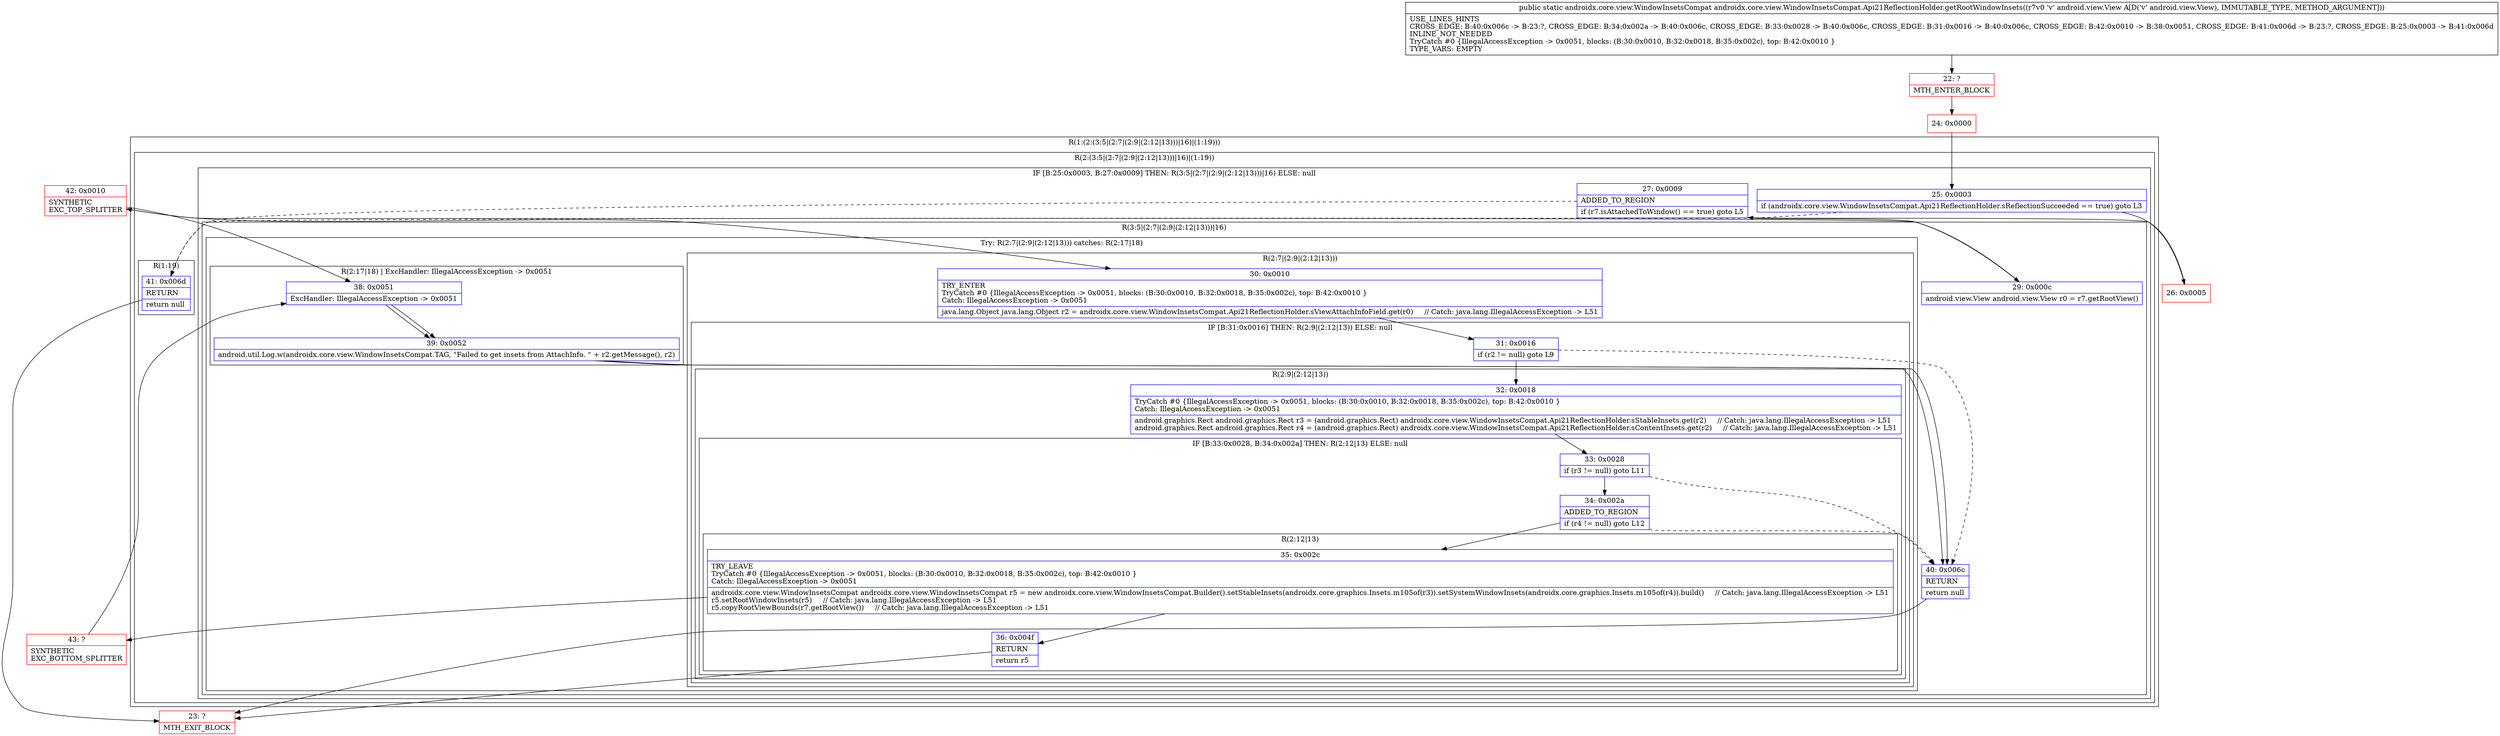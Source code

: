 digraph "CFG forandroidx.core.view.WindowInsetsCompat.Api21ReflectionHolder.getRootWindowInsets(Landroid\/view\/View;)Landroidx\/core\/view\/WindowInsetsCompat;" {
subgraph cluster_Region_522245915 {
label = "R(1:(2:(3:5|(2:7|(2:9|(2:12|13)))|16)|(1:19)))";
node [shape=record,color=blue];
subgraph cluster_Region_28845657 {
label = "R(2:(3:5|(2:7|(2:9|(2:12|13)))|16)|(1:19))";
node [shape=record,color=blue];
subgraph cluster_IfRegion_1805955887 {
label = "IF [B:25:0x0003, B:27:0x0009] THEN: R(3:5|(2:7|(2:9|(2:12|13)))|16) ELSE: null";
node [shape=record,color=blue];
Node_25 [shape=record,label="{25\:\ 0x0003|if (androidx.core.view.WindowInsetsCompat.Api21ReflectionHolder.sReflectionSucceeded == true) goto L3\l}"];
Node_27 [shape=record,label="{27\:\ 0x0009|ADDED_TO_REGION\l|if (r7.isAttachedToWindow() == true) goto L5\l}"];
subgraph cluster_Region_610932949 {
label = "R(3:5|(2:7|(2:9|(2:12|13)))|16)";
node [shape=record,color=blue];
Node_29 [shape=record,label="{29\:\ 0x000c|android.view.View android.view.View r0 = r7.getRootView()\l}"];
subgraph cluster_TryCatchRegion_1577186733 {
label = "Try: R(2:7|(2:9|(2:12|13))) catches: R(2:17|18)";
node [shape=record,color=blue];
subgraph cluster_Region_762033629 {
label = "R(2:7|(2:9|(2:12|13)))";
node [shape=record,color=blue];
Node_30 [shape=record,label="{30\:\ 0x0010|TRY_ENTER\lTryCatch #0 \{IllegalAccessException \-\> 0x0051, blocks: (B:30:0x0010, B:32:0x0018, B:35:0x002c), top: B:42:0x0010 \}\lCatch: IllegalAccessException \-\> 0x0051\l|java.lang.Object java.lang.Object r2 = androidx.core.view.WindowInsetsCompat.Api21ReflectionHolder.sViewAttachInfoField.get(r0)     \/\/ Catch: java.lang.IllegalAccessException \-\> L51\l}"];
subgraph cluster_IfRegion_272274874 {
label = "IF [B:31:0x0016] THEN: R(2:9|(2:12|13)) ELSE: null";
node [shape=record,color=blue];
Node_31 [shape=record,label="{31\:\ 0x0016|if (r2 != null) goto L9\l}"];
subgraph cluster_Region_2094778563 {
label = "R(2:9|(2:12|13))";
node [shape=record,color=blue];
Node_32 [shape=record,label="{32\:\ 0x0018|TryCatch #0 \{IllegalAccessException \-\> 0x0051, blocks: (B:30:0x0010, B:32:0x0018, B:35:0x002c), top: B:42:0x0010 \}\lCatch: IllegalAccessException \-\> 0x0051\l|android.graphics.Rect android.graphics.Rect r3 = (android.graphics.Rect) androidx.core.view.WindowInsetsCompat.Api21ReflectionHolder.sStableInsets.get(r2)     \/\/ Catch: java.lang.IllegalAccessException \-\> L51\landroid.graphics.Rect android.graphics.Rect r4 = (android.graphics.Rect) androidx.core.view.WindowInsetsCompat.Api21ReflectionHolder.sContentInsets.get(r2)     \/\/ Catch: java.lang.IllegalAccessException \-\> L51\l}"];
subgraph cluster_IfRegion_142859069 {
label = "IF [B:33:0x0028, B:34:0x002a] THEN: R(2:12|13) ELSE: null";
node [shape=record,color=blue];
Node_33 [shape=record,label="{33\:\ 0x0028|if (r3 != null) goto L11\l}"];
Node_34 [shape=record,label="{34\:\ 0x002a|ADDED_TO_REGION\l|if (r4 != null) goto L12\l}"];
subgraph cluster_Region_2016826029 {
label = "R(2:12|13)";
node [shape=record,color=blue];
Node_35 [shape=record,label="{35\:\ 0x002c|TRY_LEAVE\lTryCatch #0 \{IllegalAccessException \-\> 0x0051, blocks: (B:30:0x0010, B:32:0x0018, B:35:0x002c), top: B:42:0x0010 \}\lCatch: IllegalAccessException \-\> 0x0051\l|androidx.core.view.WindowInsetsCompat androidx.core.view.WindowInsetsCompat r5 = new androidx.core.view.WindowInsetsCompat.Builder().setStableInsets(androidx.core.graphics.Insets.m105of(r3)).setSystemWindowInsets(androidx.core.graphics.Insets.m105of(r4)).build()     \/\/ Catch: java.lang.IllegalAccessException \-\> L51\lr5.setRootWindowInsets(r5)     \/\/ Catch: java.lang.IllegalAccessException \-\> L51\lr5.copyRootViewBounds(r7.getRootView())     \/\/ Catch: java.lang.IllegalAccessException \-\> L51\l}"];
Node_36 [shape=record,label="{36\:\ 0x004f|RETURN\l|return r5\l}"];
}
}
}
}
}
subgraph cluster_Region_1191213433 {
label = "R(2:17|18) | ExcHandler: IllegalAccessException \-\> 0x0051\l";
node [shape=record,color=blue];
Node_38 [shape=record,label="{38\:\ 0x0051|ExcHandler: IllegalAccessException \-\> 0x0051\l}"];
Node_39 [shape=record,label="{39\:\ 0x0052|android.util.Log.w(androidx.core.view.WindowInsetsCompat.TAG, \"Failed to get insets from AttachInfo. \" + r2.getMessage(), r2)\l}"];
}
}
Node_40 [shape=record,label="{40\:\ 0x006c|RETURN\l|return null\l}"];
}
}
subgraph cluster_Region_122295598 {
label = "R(1:19)";
node [shape=record,color=blue];
Node_41 [shape=record,label="{41\:\ 0x006d|RETURN\l|return null\l}"];
}
}
}
subgraph cluster_Region_1191213433 {
label = "R(2:17|18) | ExcHandler: IllegalAccessException \-\> 0x0051\l";
node [shape=record,color=blue];
Node_38 [shape=record,label="{38\:\ 0x0051|ExcHandler: IllegalAccessException \-\> 0x0051\l}"];
Node_39 [shape=record,label="{39\:\ 0x0052|android.util.Log.w(androidx.core.view.WindowInsetsCompat.TAG, \"Failed to get insets from AttachInfo. \" + r2.getMessage(), r2)\l}"];
}
Node_22 [shape=record,color=red,label="{22\:\ ?|MTH_ENTER_BLOCK\l}"];
Node_24 [shape=record,color=red,label="{24\:\ 0x0000}"];
Node_26 [shape=record,color=red,label="{26\:\ 0x0005}"];
Node_42 [shape=record,color=red,label="{42\:\ 0x0010|SYNTHETIC\lEXC_TOP_SPLITTER\l}"];
Node_23 [shape=record,color=red,label="{23\:\ ?|MTH_EXIT_BLOCK\l}"];
Node_43 [shape=record,color=red,label="{43\:\ ?|SYNTHETIC\lEXC_BOTTOM_SPLITTER\l}"];
MethodNode[shape=record,label="{public static androidx.core.view.WindowInsetsCompat androidx.core.view.WindowInsetsCompat.Api21ReflectionHolder.getRootWindowInsets((r7v0 'v' android.view.View A[D('v' android.view.View), IMMUTABLE_TYPE, METHOD_ARGUMENT]))  | USE_LINES_HINTS\lCROSS_EDGE: B:40:0x006c \-\> B:23:?, CROSS_EDGE: B:34:0x002a \-\> B:40:0x006c, CROSS_EDGE: B:33:0x0028 \-\> B:40:0x006c, CROSS_EDGE: B:31:0x0016 \-\> B:40:0x006c, CROSS_EDGE: B:42:0x0010 \-\> B:38:0x0051, CROSS_EDGE: B:41:0x006d \-\> B:23:?, CROSS_EDGE: B:25:0x0003 \-\> B:41:0x006d\lINLINE_NOT_NEEDED\lTryCatch #0 \{IllegalAccessException \-\> 0x0051, blocks: (B:30:0x0010, B:32:0x0018, B:35:0x002c), top: B:42:0x0010 \}\lTYPE_VARS: EMPTY\l}"];
MethodNode -> Node_22;Node_25 -> Node_26;
Node_25 -> Node_41[style=dashed];
Node_27 -> Node_29;
Node_27 -> Node_41[style=dashed];
Node_29 -> Node_42;
Node_30 -> Node_31;
Node_31 -> Node_32;
Node_31 -> Node_40[style=dashed];
Node_32 -> Node_33;
Node_33 -> Node_34;
Node_33 -> Node_40[style=dashed];
Node_34 -> Node_35;
Node_34 -> Node_40[style=dashed];
Node_35 -> Node_36;
Node_35 -> Node_43;
Node_36 -> Node_23;
Node_38 -> Node_39;
Node_39 -> Node_40;
Node_40 -> Node_23;
Node_41 -> Node_23;
Node_38 -> Node_39;
Node_39 -> Node_40;
Node_22 -> Node_24;
Node_24 -> Node_25;
Node_26 -> Node_27;
Node_42 -> Node_30;
Node_42 -> Node_38;
Node_43 -> Node_38;
}

